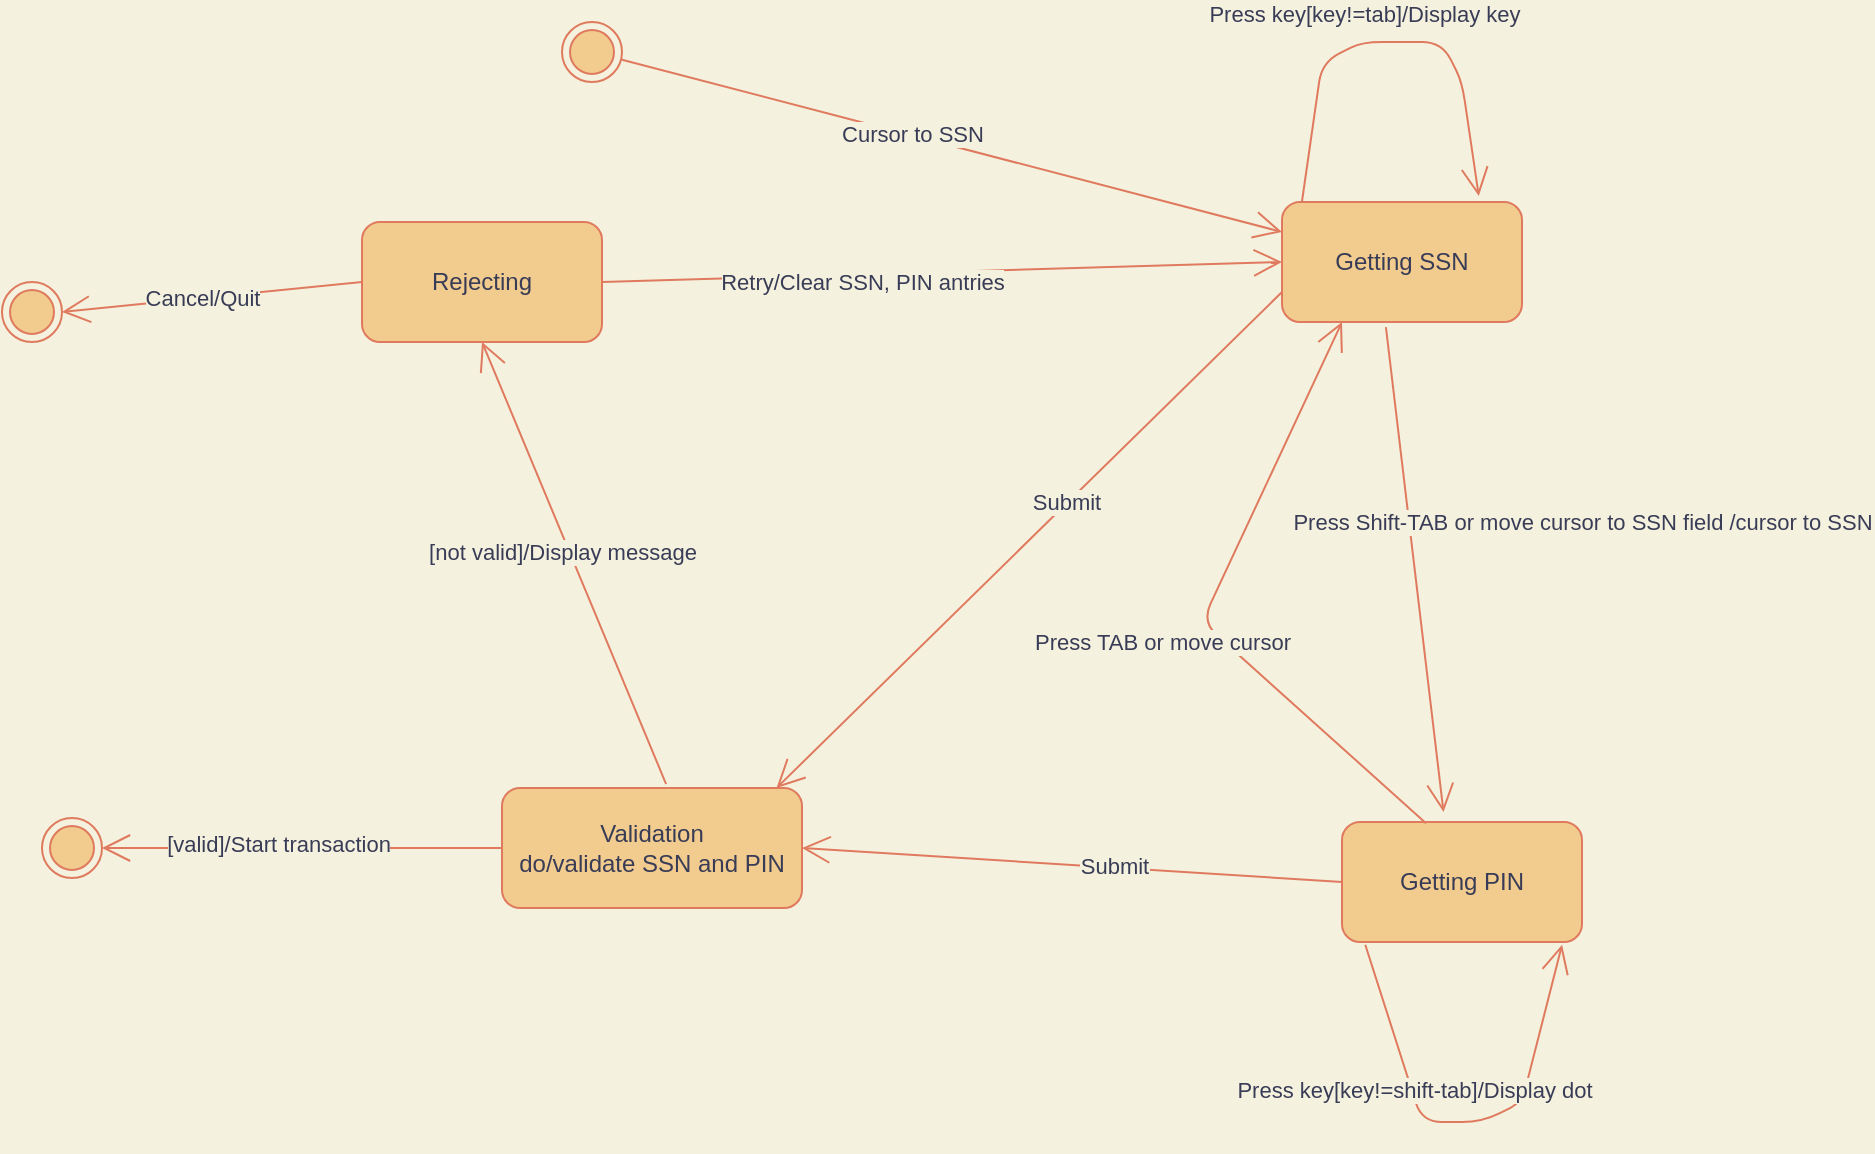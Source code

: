 <mxfile version="14.4.0" type="device"><diagram name="Page-1" id="e7e014a7-5840-1c2e-5031-d8a46d1fe8dd"><mxGraphModel dx="1038" dy="588" grid="1" gridSize="10" guides="1" tooltips="1" connect="1" arrows="1" fold="1" page="1" pageScale="1" pageWidth="1169" pageHeight="826" background="#F4F1DE" math="0" shadow="0"><root><mxCell id="0"/><mxCell id="1" parent="0"/><mxCell id="nvhe5-LVhX4PQhAosqy2-41" value="Rejecting" style="rounded=1;whiteSpace=wrap;html=1;fillColor=#F2CC8F;strokeColor=#E07A5F;fontColor=#393C56;" parent="1" vertex="1"><mxGeometry x="230" y="140" width="120" height="60" as="geometry"/></mxCell><mxCell id="nvhe5-LVhX4PQhAosqy2-42" value="Getting SSN" style="rounded=1;whiteSpace=wrap;html=1;fillColor=#F2CC8F;strokeColor=#E07A5F;fontColor=#393C56;" parent="1" vertex="1"><mxGeometry x="690" y="130" width="120" height="60" as="geometry"/></mxCell><mxCell id="nvhe5-LVhX4PQhAosqy2-43" value="Getting PIN" style="rounded=1;whiteSpace=wrap;html=1;fillColor=#F2CC8F;strokeColor=#E07A5F;fontColor=#393C56;" parent="1" vertex="1"><mxGeometry x="720" y="440" width="120" height="60" as="geometry"/></mxCell><mxCell id="nvhe5-LVhX4PQhAosqy2-45" value="Validation&lt;br&gt;do/validate SSN and PIN" style="rounded=1;whiteSpace=wrap;html=1;fillColor=#F2CC8F;strokeColor=#E07A5F;fontColor=#393C56;" parent="1" vertex="1"><mxGeometry x="300" y="423" width="150" height="60" as="geometry"/></mxCell><mxCell id="nvhe5-LVhX4PQhAosqy2-48" value="" style="endArrow=open;endFill=1;endSize=12;html=1;exitX=0.547;exitY=-0.033;exitDx=0;exitDy=0;exitPerimeter=0;entryX=0.5;entryY=1;entryDx=0;entryDy=0;strokeColor=#E07A5F;fontColor=#393C56;labelBackgroundColor=#F4F1DE;" parent="1" source="nvhe5-LVhX4PQhAosqy2-45" target="nvhe5-LVhX4PQhAosqy2-41" edge="1"><mxGeometry width="160" relative="1" as="geometry"><mxPoint x="630" y="300" as="sourcePoint"/><mxPoint x="790" y="300" as="targetPoint"/><Array as="points"><mxPoint x="340" y="320"/></Array></mxGeometry></mxCell><mxCell id="nvhe5-LVhX4PQhAosqy2-50" value="[not valid]/Display message" style="edgeLabel;html=1;align=center;verticalAlign=middle;resizable=0;points=[];fontColor=#393C56;labelBackgroundColor=#F4F1DE;" parent="nvhe5-LVhX4PQhAosqy2-48" vertex="1" connectable="0"><mxGeometry x="0.031" y="-3" relative="1" as="geometry"><mxPoint x="-7.55" y="-1" as="offset"/></mxGeometry></mxCell><mxCell id="nvhe5-LVhX4PQhAosqy2-51" value="" style="ellipse;html=1;shape=endState;fillColor=#F2CC8F;strokeColor=#E07A5F;fontColor=#393C56;" parent="1" vertex="1"><mxGeometry x="50" y="170" width="30" height="30" as="geometry"/></mxCell><mxCell id="nvhe5-LVhX4PQhAosqy2-52" value="" style="endArrow=open;endFill=1;endSize=12;html=1;entryX=1;entryY=0.5;entryDx=0;entryDy=0;exitX=0;exitY=0.5;exitDx=0;exitDy=0;strokeColor=#E07A5F;fontColor=#393C56;labelBackgroundColor=#F4F1DE;" parent="1" source="nvhe5-LVhX4PQhAosqy2-41" target="nvhe5-LVhX4PQhAosqy2-51" edge="1"><mxGeometry width="160" relative="1" as="geometry"><mxPoint x="260" y="290" as="sourcePoint"/><mxPoint x="420" y="290" as="targetPoint"/></mxGeometry></mxCell><mxCell id="nvhe5-LVhX4PQhAosqy2-53" value="Cancel/Quit" style="edgeLabel;html=1;align=center;verticalAlign=middle;resizable=0;points=[];fontColor=#393C56;labelBackgroundColor=#F4F1DE;" parent="nvhe5-LVhX4PQhAosqy2-52" vertex="1" connectable="0"><mxGeometry x="0.394" y="-3" relative="1" as="geometry"><mxPoint x="24.78" as="offset"/></mxGeometry></mxCell><mxCell id="nvhe5-LVhX4PQhAosqy2-54" value="" style="ellipse;html=1;shape=endState;fillColor=#F2CC8F;strokeColor=#E07A5F;fontColor=#393C56;" parent="1" vertex="1"><mxGeometry x="70" y="438" width="30" height="30" as="geometry"/></mxCell><mxCell id="nvhe5-LVhX4PQhAosqy2-55" value="" style="endArrow=open;endFill=1;endSize=12;html=1;entryX=1;entryY=0.5;entryDx=0;entryDy=0;exitX=0;exitY=0.5;exitDx=0;exitDy=0;strokeColor=#E07A5F;fontColor=#393C56;labelBackgroundColor=#F4F1DE;" parent="1" source="nvhe5-LVhX4PQhAosqy2-45" target="nvhe5-LVhX4PQhAosqy2-54" edge="1"><mxGeometry width="160" relative="1" as="geometry"><mxPoint x="140" y="520" as="sourcePoint"/><mxPoint x="300" y="520" as="targetPoint"/><Array as="points"><mxPoint x="210" y="453"/></Array></mxGeometry></mxCell><mxCell id="nvhe5-LVhX4PQhAosqy2-56" value="[valid]/Start transaction" style="edgeLabel;html=1;align=center;verticalAlign=middle;resizable=0;points=[];fontColor=#393C56;labelBackgroundColor=#F4F1DE;" parent="nvhe5-LVhX4PQhAosqy2-55" vertex="1" connectable="0"><mxGeometry x="0.118" y="-2" relative="1" as="geometry"><mxPoint as="offset"/></mxGeometry></mxCell><mxCell id="nvhe5-LVhX4PQhAosqy2-57" value="" style="endArrow=open;endFill=1;endSize=12;html=1;entryX=1;entryY=0.5;entryDx=0;entryDy=0;exitX=0;exitY=0.5;exitDx=0;exitDy=0;strokeColor=#E07A5F;fontColor=#393C56;labelBackgroundColor=#F4F1DE;" parent="1" source="nvhe5-LVhX4PQhAosqy2-43" target="nvhe5-LVhX4PQhAosqy2-45" edge="1"><mxGeometry width="160" relative="1" as="geometry"><mxPoint x="260" y="290" as="sourcePoint"/><mxPoint x="420" y="290" as="targetPoint"/></mxGeometry></mxCell><mxCell id="nvhe5-LVhX4PQhAosqy2-59" value="Submit" style="edgeLabel;html=1;align=center;verticalAlign=middle;resizable=0;points=[];fontColor=#393C56;labelBackgroundColor=#F4F1DE;" parent="nvhe5-LVhX4PQhAosqy2-57" vertex="1" connectable="0"><mxGeometry x="-0.149" y="-1" relative="1" as="geometry"><mxPoint as="offset"/></mxGeometry></mxCell><mxCell id="nvhe5-LVhX4PQhAosqy2-60" value="" style="endArrow=open;endFill=1;endSize=12;html=1;exitX=0;exitY=0.75;exitDx=0;exitDy=0;entryX=0.915;entryY=0;entryDx=0;entryDy=0;entryPerimeter=0;strokeColor=#E07A5F;fontColor=#393C56;labelBackgroundColor=#F4F1DE;" parent="1" source="nvhe5-LVhX4PQhAosqy2-42" target="nvhe5-LVhX4PQhAosqy2-45" edge="1"><mxGeometry width="160" relative="1" as="geometry"><mxPoint x="720" y="387" as="sourcePoint"/><mxPoint x="440" y="420" as="targetPoint"/></mxGeometry></mxCell><mxCell id="nvhe5-LVhX4PQhAosqy2-61" value="Submit" style="edgeLabel;html=1;align=center;verticalAlign=middle;resizable=0;points=[];fontColor=#393C56;labelBackgroundColor=#F4F1DE;" parent="nvhe5-LVhX4PQhAosqy2-60" vertex="1" connectable="0"><mxGeometry x="-0.149" y="-1" relative="1" as="geometry"><mxPoint as="offset"/></mxGeometry></mxCell><mxCell id="nvhe5-LVhX4PQhAosqy2-62" value="" style="ellipse;html=1;shape=endState;fillColor=#F2CC8F;strokeColor=#E07A5F;fontColor=#393C56;" parent="1" vertex="1"><mxGeometry x="330" y="40" width="30" height="30" as="geometry"/></mxCell><mxCell id="nvhe5-LVhX4PQhAosqy2-63" value="" style="endArrow=open;endFill=1;endSize=12;html=1;exitX=1;exitY=0.5;exitDx=0;exitDy=0;entryX=0;entryY=0.5;entryDx=0;entryDy=0;strokeColor=#E07A5F;fontColor=#393C56;labelBackgroundColor=#F4F1DE;" parent="1" source="nvhe5-LVhX4PQhAosqy2-41" target="nvhe5-LVhX4PQhAosqy2-42" edge="1"><mxGeometry width="160" relative="1" as="geometry"><mxPoint x="260" y="290" as="sourcePoint"/><mxPoint x="620" y="180" as="targetPoint"/></mxGeometry></mxCell><mxCell id="nvhe5-LVhX4PQhAosqy2-66" value="Retry/Clear SSN, PIN antries" style="edgeLabel;html=1;align=center;verticalAlign=middle;resizable=0;points=[];fontColor=#393C56;labelBackgroundColor=#F4F1DE;" parent="nvhe5-LVhX4PQhAosqy2-63" vertex="1" connectable="0"><mxGeometry x="-0.54" y="-2" relative="1" as="geometry"><mxPoint x="51.97" y="0.29" as="offset"/></mxGeometry></mxCell><mxCell id="nvhe5-LVhX4PQhAosqy2-64" value="" style="endArrow=open;endFill=1;endSize=12;html=1;entryX=0;entryY=0.25;entryDx=0;entryDy=0;strokeColor=#E07A5F;fontColor=#393C56;labelBackgroundColor=#F4F1DE;" parent="1" source="nvhe5-LVhX4PQhAosqy2-62" target="nvhe5-LVhX4PQhAosqy2-42" edge="1"><mxGeometry width="160" relative="1" as="geometry"><mxPoint x="270" y="300" as="sourcePoint"/><mxPoint x="680" y="160" as="targetPoint"/></mxGeometry></mxCell><mxCell id="nvhe5-LVhX4PQhAosqy2-65" value="Cursor to SSN" style="edgeLabel;html=1;align=center;verticalAlign=middle;resizable=0;points=[];fontColor=#393C56;labelBackgroundColor=#F4F1DE;" parent="nvhe5-LVhX4PQhAosqy2-64" vertex="1" connectable="0"><mxGeometry x="-0.126" y="1" relative="1" as="geometry"><mxPoint as="offset"/></mxGeometry></mxCell><mxCell id="nvhe5-LVhX4PQhAosqy2-67" value="" style="endArrow=open;endFill=1;endSize=12;html=1;exitX=0.083;exitY=0;exitDx=0;exitDy=0;exitPerimeter=0;entryX=0.82;entryY=-0.05;entryDx=0;entryDy=0;entryPerimeter=0;strokeColor=#E07A5F;fontColor=#393C56;labelBackgroundColor=#F4F1DE;" parent="1" source="nvhe5-LVhX4PQhAosqy2-42" target="nvhe5-LVhX4PQhAosqy2-42" edge="1"><mxGeometry width="160" relative="1" as="geometry"><mxPoint x="709.02" y="130.0" as="sourcePoint"/><mxPoint x="820" y="90" as="targetPoint"/><Array as="points"><mxPoint x="710" y="60"/><mxPoint x="730" y="50"/><mxPoint x="770" y="50"/><mxPoint x="780" y="70"/></Array></mxGeometry></mxCell><mxCell id="nvhe5-LVhX4PQhAosqy2-69" value="Press key[key!=tab]/Display key" style="edgeLabel;html=1;align=center;verticalAlign=middle;resizable=0;points=[];fontColor=#393C56;labelBackgroundColor=#F4F1DE;" parent="nvhe5-LVhX4PQhAosqy2-67" vertex="1" connectable="0"><mxGeometry x="-0.421" relative="1" as="geometry"><mxPoint x="21.95" y="-33.58" as="offset"/></mxGeometry></mxCell><mxCell id="nvhe5-LVhX4PQhAosqy2-70" value="" style="endArrow=open;endFill=1;endSize=12;html=1;exitX=0.35;exitY=0.01;exitDx=0;exitDy=0;exitPerimeter=0;entryX=0.25;entryY=1;entryDx=0;entryDy=0;strokeColor=#E07A5F;fontColor=#393C56;labelBackgroundColor=#F4F1DE;" parent="1" source="nvhe5-LVhX4PQhAosqy2-43" target="nvhe5-LVhX4PQhAosqy2-42" edge="1"><mxGeometry width="160" relative="1" as="geometry"><mxPoint x="710" y="350" as="sourcePoint"/><mxPoint x="870" y="350" as="targetPoint"/><Array as="points"><mxPoint x="650" y="340"/></Array></mxGeometry></mxCell><mxCell id="nvhe5-LVhX4PQhAosqy2-71" value="Press TAB or move cursor" style="edgeLabel;html=1;align=center;verticalAlign=middle;resizable=0;points=[];fontColor=#393C56;labelBackgroundColor=#F4F1DE;" parent="nvhe5-LVhX4PQhAosqy2-70" vertex="1" connectable="0"><mxGeometry x="-0.2" y="-2" relative="1" as="geometry"><mxPoint x="-39.6" y="-4.92" as="offset"/></mxGeometry></mxCell><mxCell id="nvhe5-LVhX4PQhAosqy2-72" value="" style="endArrow=open;endFill=1;endSize=12;html=1;exitX=0.433;exitY=1.043;exitDx=0;exitDy=0;exitPerimeter=0;entryX=0.423;entryY=-0.083;entryDx=0;entryDy=0;entryPerimeter=0;strokeColor=#E07A5F;fontColor=#393C56;labelBackgroundColor=#F4F1DE;" parent="1" source="nvhe5-LVhX4PQhAosqy2-42" target="nvhe5-LVhX4PQhAosqy2-43" edge="1"><mxGeometry width="160" relative="1" as="geometry"><mxPoint x="760" y="270" as="sourcePoint"/><mxPoint x="920" y="270" as="targetPoint"/></mxGeometry></mxCell><mxCell id="nvhe5-LVhX4PQhAosqy2-73" value="Press Shift-TAB or move cursor to SSN field /cursor to SSN" style="edgeLabel;html=1;align=center;verticalAlign=middle;resizable=0;points=[];horizontal=1;labelBorderColor=none;fontColor=#393C56;labelBackgroundColor=#F4F1DE;" parent="nvhe5-LVhX4PQhAosqy2-72" vertex="1" connectable="0"><mxGeometry x="-0.151" y="-3" relative="1" as="geometry"><mxPoint x="88.75" y="-6.21" as="offset"/></mxGeometry></mxCell><mxCell id="nvhe5-LVhX4PQhAosqy2-76" value="" style="endArrow=open;endFill=1;endSize=12;html=1;exitX=0.097;exitY=1.023;exitDx=0;exitDy=0;exitPerimeter=0;entryX=0.917;entryY=1.023;entryDx=0;entryDy=0;entryPerimeter=0;strokeColor=#E07A5F;fontColor=#393C56;labelBackgroundColor=#F4F1DE;" parent="1" source="nvhe5-LVhX4PQhAosqy2-43" target="nvhe5-LVhX4PQhAosqy2-43" edge="1"><mxGeometry width="160" relative="1" as="geometry"><mxPoint x="710" y="560" as="sourcePoint"/><mxPoint x="870" y="560" as="targetPoint"/><Array as="points"><mxPoint x="760" y="590"/><mxPoint x="790" y="590"/><mxPoint x="810" y="580"/></Array></mxGeometry></mxCell><mxCell id="nvhe5-LVhX4PQhAosqy2-77" value="Press key[key!=shift-tab]/Display dot" style="edgeLabel;html=1;align=center;verticalAlign=middle;resizable=0;points=[];fontColor=#393C56;labelBackgroundColor=#F4F1DE;" parent="nvhe5-LVhX4PQhAosqy2-76" vertex="1" connectable="0"><mxGeometry x="-0.323" y="1" relative="1" as="geometry"><mxPoint as="offset"/></mxGeometry></mxCell></root></mxGraphModel></diagram></mxfile>